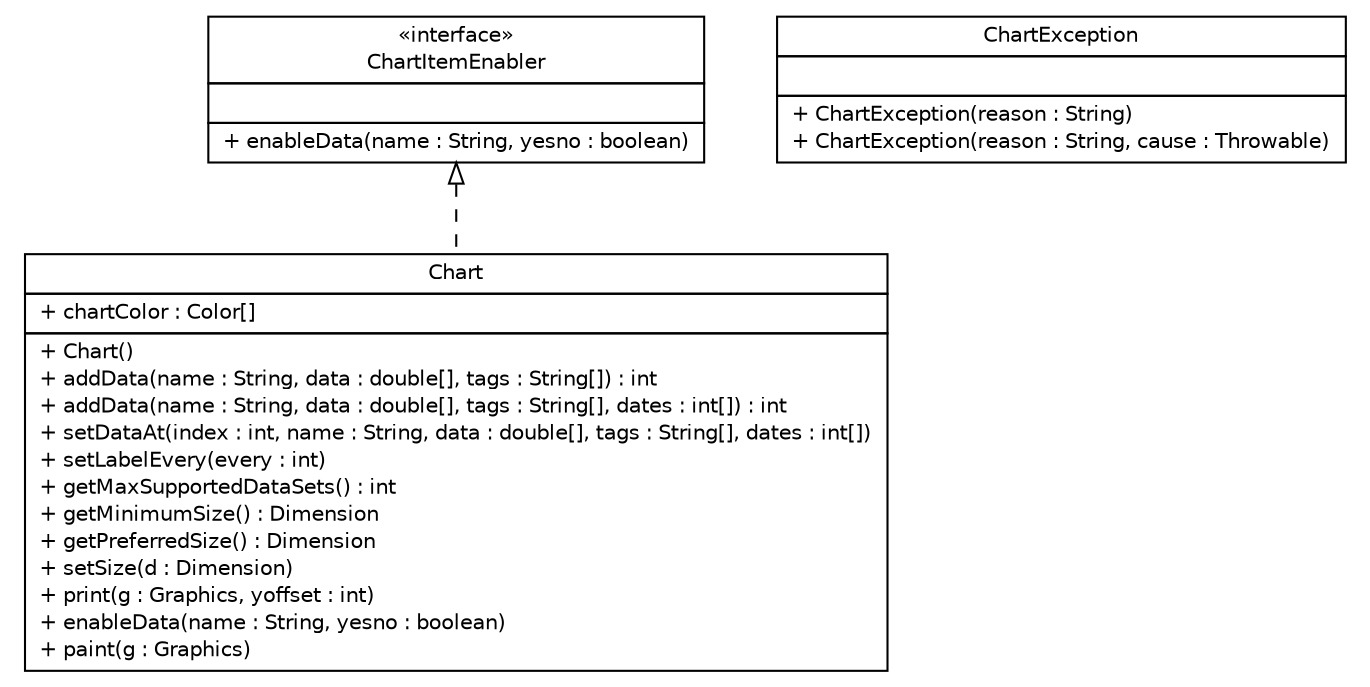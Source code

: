 #!/usr/local/bin/dot
#
# Class diagram 
# Generated by UMLGraph version R5_6 (http://www.umlgraph.org/)
#

digraph G {
	edge [fontname="Helvetica",fontsize=10,labelfontname="Helvetica",labelfontsize=10];
	node [fontname="Helvetica",fontsize=10,shape=plaintext];
	nodesep=0.25;
	ranksep=0.5;
	// sorcer.ssb.tools.plugin.browser.graph.ChartItemEnabler
	c48033 [label=<<table title="sorcer.ssb.tools.plugin.browser.graph.ChartItemEnabler" border="0" cellborder="1" cellspacing="0" cellpadding="2" port="p" href="./ChartItemEnabler.html">
		<tr><td><table border="0" cellspacing="0" cellpadding="1">
<tr><td align="center" balign="center"> &#171;interface&#187; </td></tr>
<tr><td align="center" balign="center"> ChartItemEnabler </td></tr>
		</table></td></tr>
		<tr><td><table border="0" cellspacing="0" cellpadding="1">
<tr><td align="left" balign="left">  </td></tr>
		</table></td></tr>
		<tr><td><table border="0" cellspacing="0" cellpadding="1">
<tr><td align="left" balign="left"> + enableData(name : String, yesno : boolean) </td></tr>
		</table></td></tr>
		</table>>, URL="./ChartItemEnabler.html", fontname="Helvetica", fontcolor="black", fontsize=10.0];
	// sorcer.ssb.tools.plugin.browser.graph.ChartException
	c48034 [label=<<table title="sorcer.ssb.tools.plugin.browser.graph.ChartException" border="0" cellborder="1" cellspacing="0" cellpadding="2" port="p" href="./ChartException.html">
		<tr><td><table border="0" cellspacing="0" cellpadding="1">
<tr><td align="center" balign="center"> ChartException </td></tr>
		</table></td></tr>
		<tr><td><table border="0" cellspacing="0" cellpadding="1">
<tr><td align="left" balign="left">  </td></tr>
		</table></td></tr>
		<tr><td><table border="0" cellspacing="0" cellpadding="1">
<tr><td align="left" balign="left"> + ChartException(reason : String) </td></tr>
<tr><td align="left" balign="left"> + ChartException(reason : String, cause : Throwable) </td></tr>
		</table></td></tr>
		</table>>, URL="./ChartException.html", fontname="Helvetica", fontcolor="black", fontsize=10.0];
	// sorcer.ssb.tools.plugin.browser.graph.Chart
	c48035 [label=<<table title="sorcer.ssb.tools.plugin.browser.graph.Chart" border="0" cellborder="1" cellspacing="0" cellpadding="2" port="p" href="./Chart.html">
		<tr><td><table border="0" cellspacing="0" cellpadding="1">
<tr><td align="center" balign="center"> Chart </td></tr>
		</table></td></tr>
		<tr><td><table border="0" cellspacing="0" cellpadding="1">
<tr><td align="left" balign="left"> + chartColor : Color[] </td></tr>
		</table></td></tr>
		<tr><td><table border="0" cellspacing="0" cellpadding="1">
<tr><td align="left" balign="left"> + Chart() </td></tr>
<tr><td align="left" balign="left"> + addData(name : String, data : double[], tags : String[]) : int </td></tr>
<tr><td align="left" balign="left"> + addData(name : String, data : double[], tags : String[], dates : int[]) : int </td></tr>
<tr><td align="left" balign="left"> + setDataAt(index : int, name : String, data : double[], tags : String[], dates : int[]) </td></tr>
<tr><td align="left" balign="left"> + setLabelEvery(every : int) </td></tr>
<tr><td align="left" balign="left"> + getMaxSupportedDataSets() : int </td></tr>
<tr><td align="left" balign="left"> + getMinimumSize() : Dimension </td></tr>
<tr><td align="left" balign="left"> + getPreferredSize() : Dimension </td></tr>
<tr><td align="left" balign="left"> + setSize(d : Dimension) </td></tr>
<tr><td align="left" balign="left"> + print(g : Graphics, yoffset : int) </td></tr>
<tr><td align="left" balign="left"> + enableData(name : String, yesno : boolean) </td></tr>
<tr><td align="left" balign="left"> + paint(g : Graphics) </td></tr>
		</table></td></tr>
		</table>>, URL="./Chart.html", fontname="Helvetica", fontcolor="black", fontsize=10.0];
	//sorcer.ssb.tools.plugin.browser.graph.Chart implements sorcer.ssb.tools.plugin.browser.graph.ChartItemEnabler
	c48033:p -> c48035:p [dir=back,arrowtail=empty,style=dashed];
}

